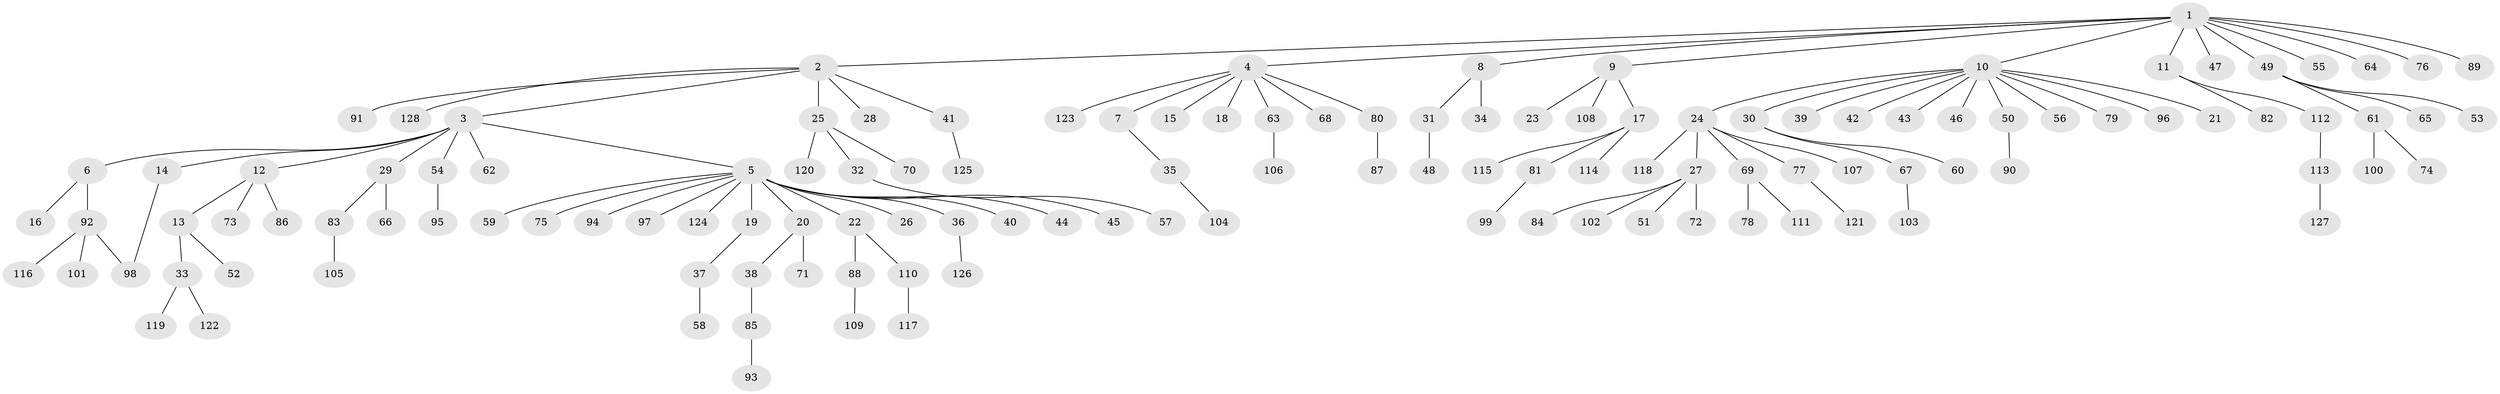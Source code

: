 // Generated by graph-tools (version 1.1) at 2025/01/03/09/25 03:01:41]
// undirected, 128 vertices, 128 edges
graph export_dot {
graph [start="1"]
  node [color=gray90,style=filled];
  1;
  2;
  3;
  4;
  5;
  6;
  7;
  8;
  9;
  10;
  11;
  12;
  13;
  14;
  15;
  16;
  17;
  18;
  19;
  20;
  21;
  22;
  23;
  24;
  25;
  26;
  27;
  28;
  29;
  30;
  31;
  32;
  33;
  34;
  35;
  36;
  37;
  38;
  39;
  40;
  41;
  42;
  43;
  44;
  45;
  46;
  47;
  48;
  49;
  50;
  51;
  52;
  53;
  54;
  55;
  56;
  57;
  58;
  59;
  60;
  61;
  62;
  63;
  64;
  65;
  66;
  67;
  68;
  69;
  70;
  71;
  72;
  73;
  74;
  75;
  76;
  77;
  78;
  79;
  80;
  81;
  82;
  83;
  84;
  85;
  86;
  87;
  88;
  89;
  90;
  91;
  92;
  93;
  94;
  95;
  96;
  97;
  98;
  99;
  100;
  101;
  102;
  103;
  104;
  105;
  106;
  107;
  108;
  109;
  110;
  111;
  112;
  113;
  114;
  115;
  116;
  117;
  118;
  119;
  120;
  121;
  122;
  123;
  124;
  125;
  126;
  127;
  128;
  1 -- 2;
  1 -- 4;
  1 -- 8;
  1 -- 9;
  1 -- 10;
  1 -- 11;
  1 -- 47;
  1 -- 49;
  1 -- 55;
  1 -- 64;
  1 -- 76;
  1 -- 89;
  2 -- 3;
  2 -- 25;
  2 -- 28;
  2 -- 41;
  2 -- 91;
  2 -- 128;
  3 -- 5;
  3 -- 6;
  3 -- 12;
  3 -- 14;
  3 -- 29;
  3 -- 54;
  3 -- 62;
  4 -- 7;
  4 -- 15;
  4 -- 18;
  4 -- 63;
  4 -- 68;
  4 -- 80;
  4 -- 123;
  5 -- 19;
  5 -- 20;
  5 -- 22;
  5 -- 26;
  5 -- 36;
  5 -- 40;
  5 -- 44;
  5 -- 45;
  5 -- 59;
  5 -- 75;
  5 -- 94;
  5 -- 97;
  5 -- 124;
  6 -- 16;
  6 -- 92;
  7 -- 35;
  8 -- 31;
  8 -- 34;
  9 -- 17;
  9 -- 23;
  9 -- 108;
  10 -- 21;
  10 -- 24;
  10 -- 30;
  10 -- 39;
  10 -- 42;
  10 -- 43;
  10 -- 46;
  10 -- 50;
  10 -- 56;
  10 -- 79;
  10 -- 96;
  11 -- 82;
  11 -- 112;
  12 -- 13;
  12 -- 73;
  12 -- 86;
  13 -- 33;
  13 -- 52;
  14 -- 98;
  17 -- 81;
  17 -- 114;
  17 -- 115;
  19 -- 37;
  20 -- 38;
  20 -- 71;
  22 -- 88;
  22 -- 110;
  24 -- 27;
  24 -- 69;
  24 -- 77;
  24 -- 107;
  24 -- 118;
  25 -- 32;
  25 -- 70;
  25 -- 120;
  27 -- 51;
  27 -- 72;
  27 -- 84;
  27 -- 102;
  29 -- 66;
  29 -- 83;
  30 -- 60;
  30 -- 67;
  31 -- 48;
  32 -- 57;
  33 -- 119;
  33 -- 122;
  35 -- 104;
  36 -- 126;
  37 -- 58;
  38 -- 85;
  41 -- 125;
  49 -- 53;
  49 -- 61;
  49 -- 65;
  50 -- 90;
  54 -- 95;
  61 -- 74;
  61 -- 100;
  63 -- 106;
  67 -- 103;
  69 -- 78;
  69 -- 111;
  77 -- 121;
  80 -- 87;
  81 -- 99;
  83 -- 105;
  85 -- 93;
  88 -- 109;
  92 -- 98;
  92 -- 101;
  92 -- 116;
  110 -- 117;
  112 -- 113;
  113 -- 127;
}
